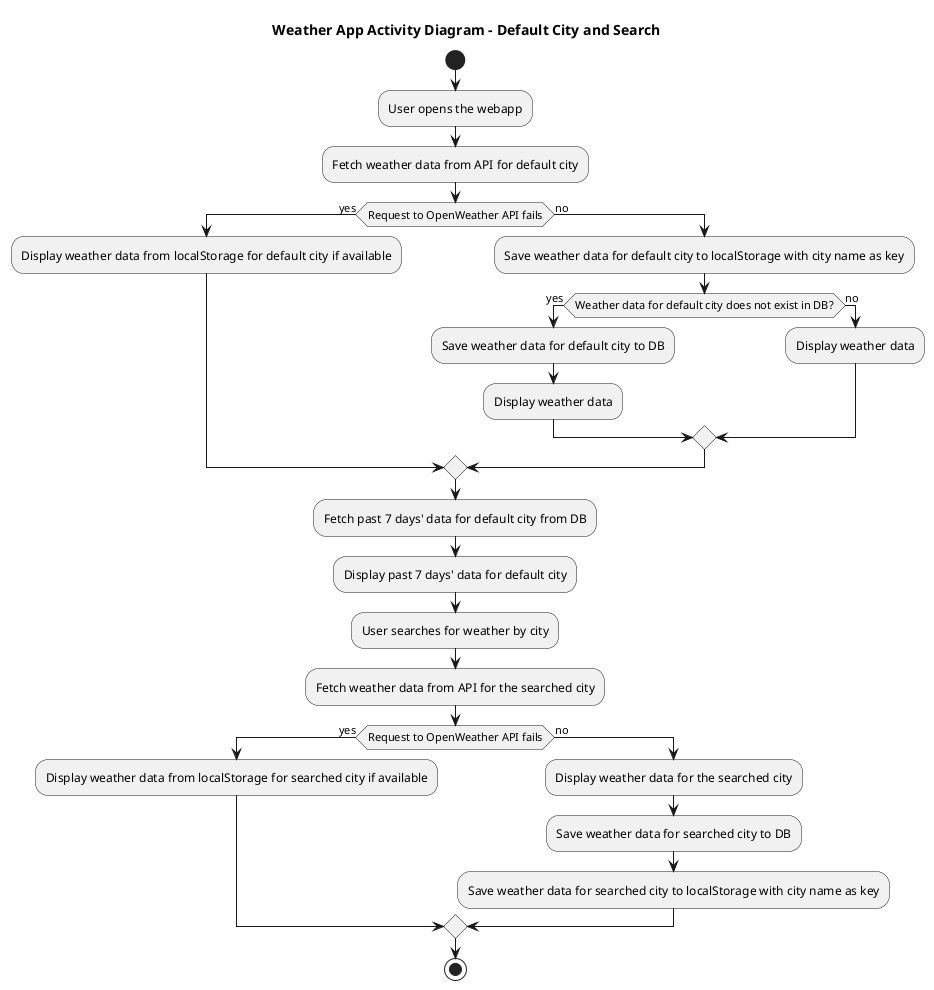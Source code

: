 @startuml
title Weather App Activity Diagram - Default City and Search

start

:User opens the webapp;
:Fetch weather data from API for default city;

if (Request to OpenWeather API fails) then (yes)
    :Display weather data from localStorage for default city if available;
else (no)
    :Save weather data for default city to localStorage with city name as key;
    if (Weather data for default city does not exist in DB?) then (yes)
        :Save weather data for default city to DB;
        :Display weather data;
    else (no)
        :Display weather data;
    endif
endif

:Fetch past 7 days' data for default city from DB;
:Display past 7 days' data for default city;

:User searches for weather by city;
:Fetch weather data from API for the searched city;
if (Request to OpenWeather API fails) then (yes)
    :Display weather data from localStorage for searched city if available;
else (no)
    :Display weather data for the searched city;
    :Save weather data for searched city to DB;
    :Save weather data for searched city to localStorage with city name as key;
endif

stop

@enduml
